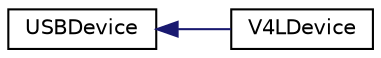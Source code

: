 digraph "Graphical Class Hierarchy"
{
  edge [fontname="Helvetica",fontsize="10",labelfontname="Helvetica",labelfontsize="10"];
  node [fontname="Helvetica",fontsize="10",shape=record];
  rankdir="LR";
  Node0 [label="USBDevice",height=0.2,width=0.4,color="black", fillcolor="white", style="filled",URL="$classUSBDevice.html"];
  Node0 -> Node1 [dir="back",color="midnightblue",fontsize="10",style="solid",fontname="Helvetica"];
  Node1 [label="V4LDevice",height=0.2,width=0.4,color="black", fillcolor="white", style="filled",URL="$classV4LDevice.html"];
}
